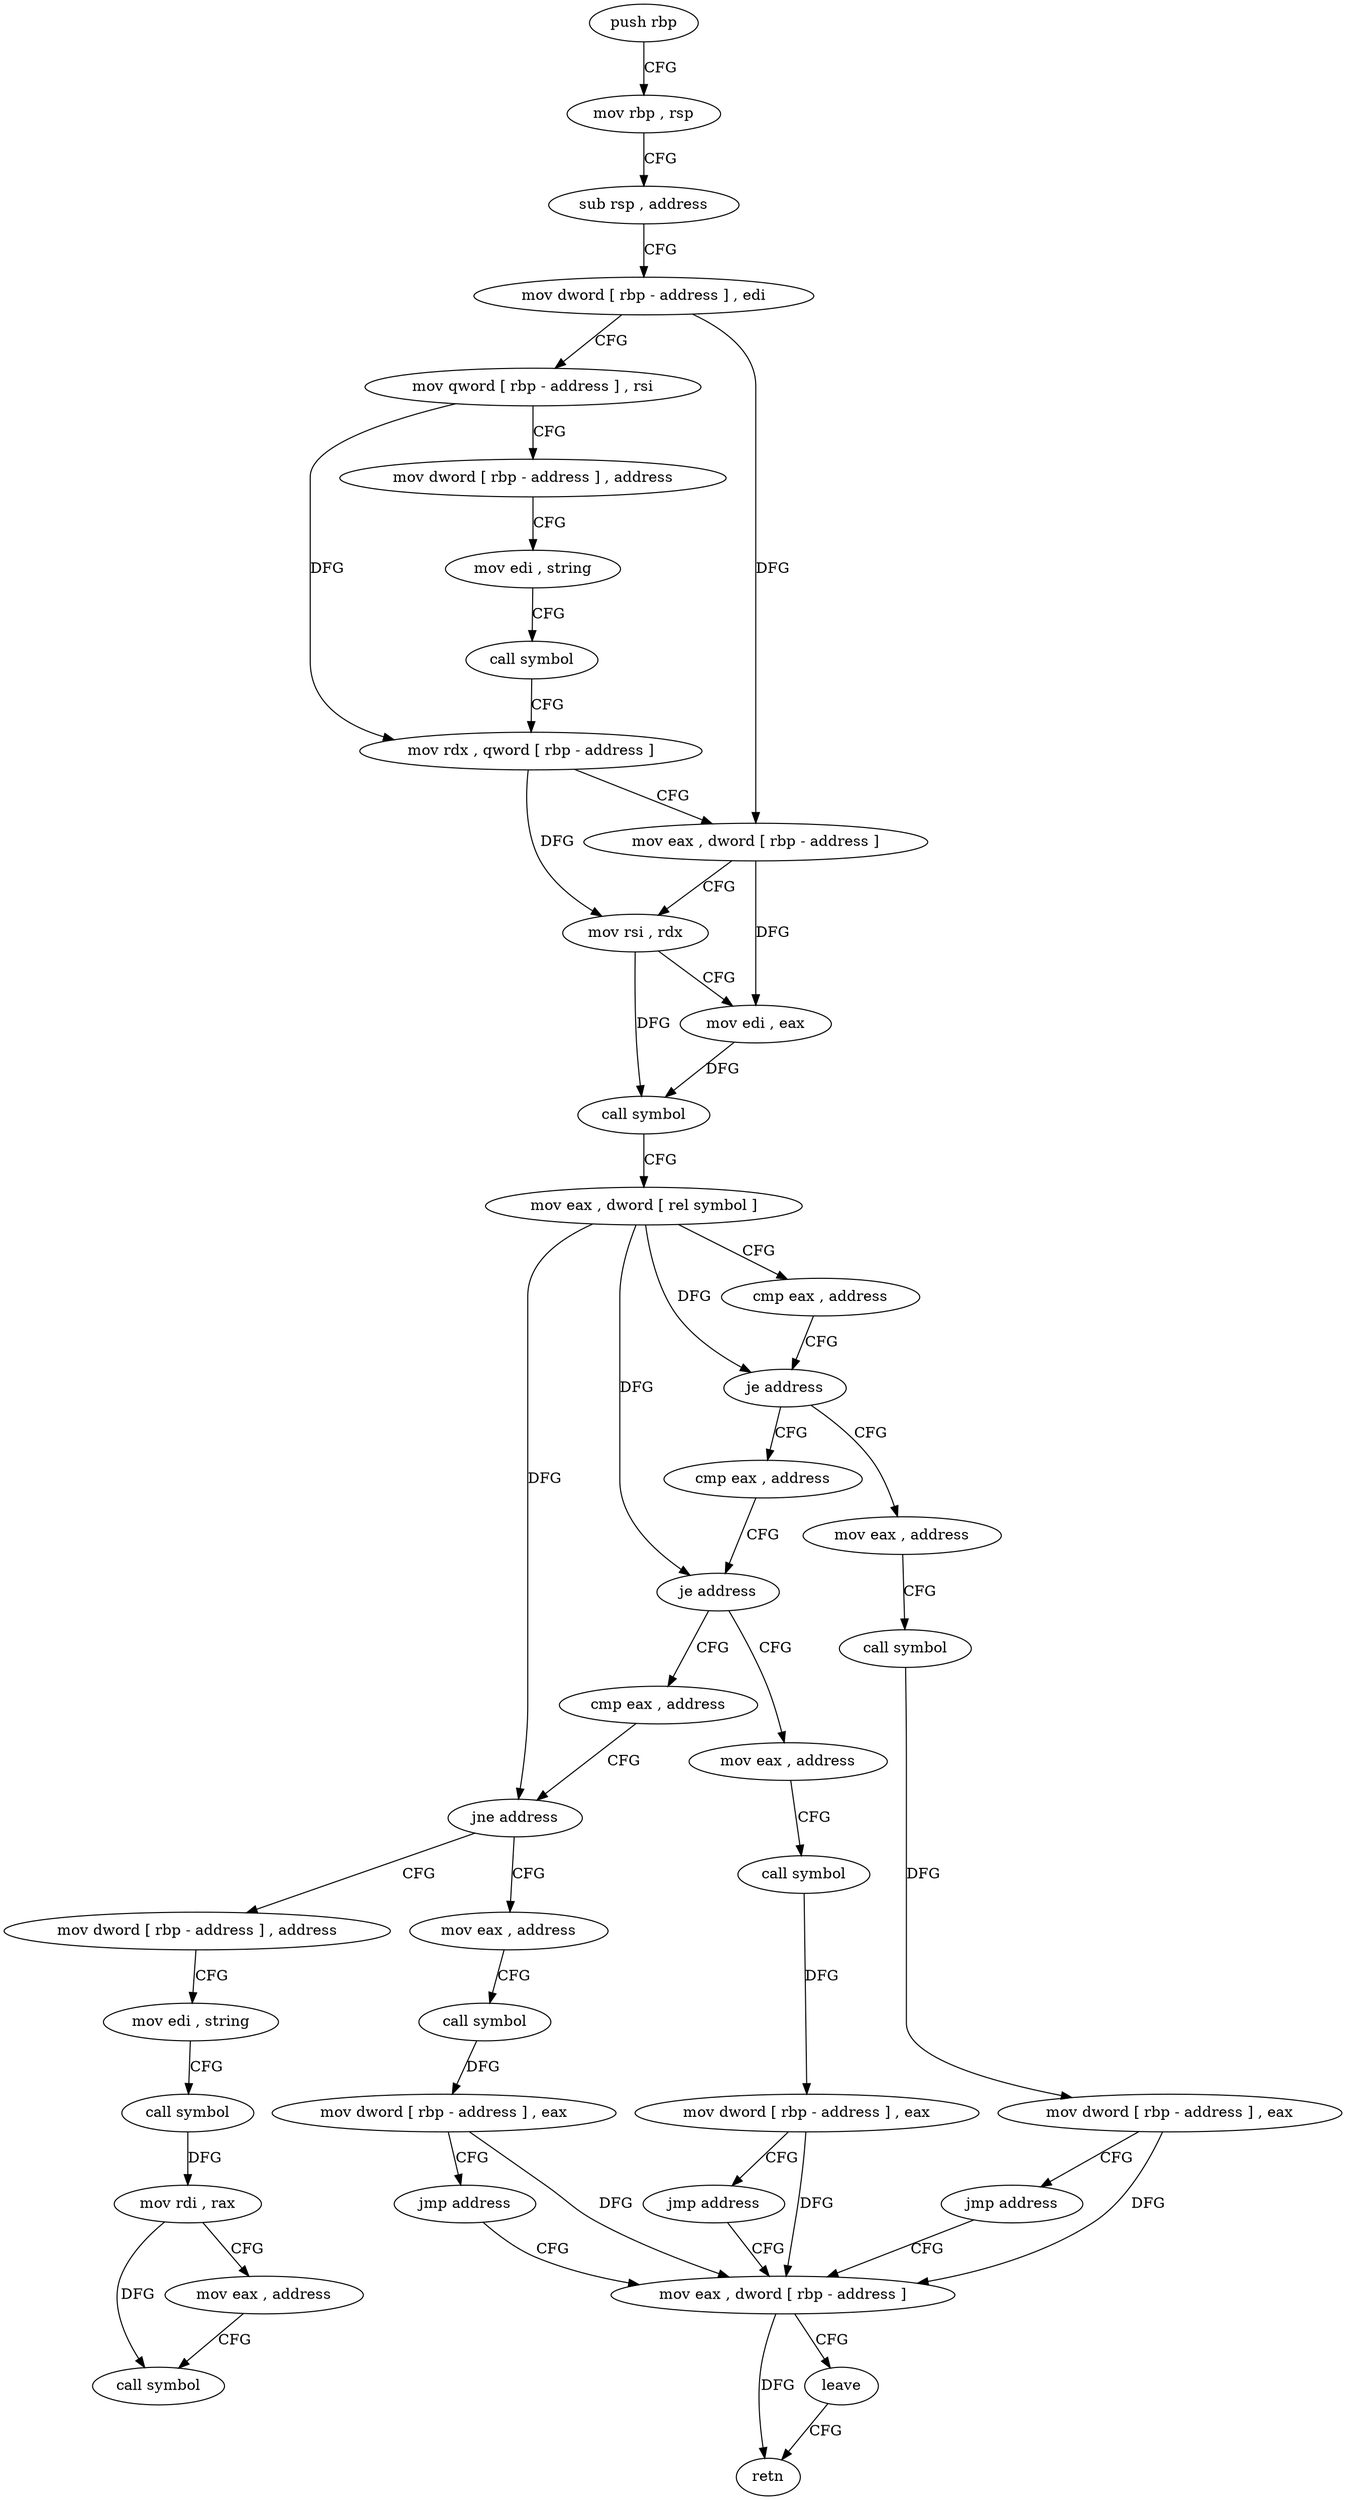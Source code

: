 digraph "func" {
"4219925" [label = "push rbp" ]
"4219926" [label = "mov rbp , rsp" ]
"4219929" [label = "sub rsp , address" ]
"4219933" [label = "mov dword [ rbp - address ] , edi" ]
"4219936" [label = "mov qword [ rbp - address ] , rsi" ]
"4219940" [label = "mov dword [ rbp - address ] , address" ]
"4219947" [label = "mov edi , string" ]
"4219952" [label = "call symbol" ]
"4219957" [label = "mov rdx , qword [ rbp - address ]" ]
"4219961" [label = "mov eax , dword [ rbp - address ]" ]
"4219964" [label = "mov rsi , rdx" ]
"4219967" [label = "mov edi , eax" ]
"4219969" [label = "call symbol" ]
"4219974" [label = "mov eax , dword [ rel symbol ]" ]
"4219980" [label = "cmp eax , address" ]
"4219983" [label = "je address" ]
"4220010" [label = "mov eax , address" ]
"4219985" [label = "cmp eax , address" ]
"4220015" [label = "call symbol" ]
"4220020" [label = "mov dword [ rbp - address ] , eax" ]
"4220023" [label = "jmp address" ]
"4220070" [label = "mov eax , dword [ rbp - address ]" ]
"4219988" [label = "je address" ]
"4220025" [label = "mov eax , address" ]
"4219990" [label = "cmp eax , address" ]
"4220073" [label = "leave" ]
"4220074" [label = "retn" ]
"4220030" [label = "call symbol" ]
"4220035" [label = "mov dword [ rbp - address ] , eax" ]
"4220038" [label = "jmp address" ]
"4219993" [label = "jne address" ]
"4220040" [label = "mov dword [ rbp - address ] , address" ]
"4219995" [label = "mov eax , address" ]
"4220047" [label = "mov edi , string" ]
"4220052" [label = "call symbol" ]
"4220057" [label = "mov rdi , rax" ]
"4220060" [label = "mov eax , address" ]
"4220065" [label = "call symbol" ]
"4220000" [label = "call symbol" ]
"4220005" [label = "mov dword [ rbp - address ] , eax" ]
"4220008" [label = "jmp address" ]
"4219925" -> "4219926" [ label = "CFG" ]
"4219926" -> "4219929" [ label = "CFG" ]
"4219929" -> "4219933" [ label = "CFG" ]
"4219933" -> "4219936" [ label = "CFG" ]
"4219933" -> "4219961" [ label = "DFG" ]
"4219936" -> "4219940" [ label = "CFG" ]
"4219936" -> "4219957" [ label = "DFG" ]
"4219940" -> "4219947" [ label = "CFG" ]
"4219947" -> "4219952" [ label = "CFG" ]
"4219952" -> "4219957" [ label = "CFG" ]
"4219957" -> "4219961" [ label = "CFG" ]
"4219957" -> "4219964" [ label = "DFG" ]
"4219961" -> "4219964" [ label = "CFG" ]
"4219961" -> "4219967" [ label = "DFG" ]
"4219964" -> "4219967" [ label = "CFG" ]
"4219964" -> "4219969" [ label = "DFG" ]
"4219967" -> "4219969" [ label = "DFG" ]
"4219969" -> "4219974" [ label = "CFG" ]
"4219974" -> "4219980" [ label = "CFG" ]
"4219974" -> "4219983" [ label = "DFG" ]
"4219974" -> "4219988" [ label = "DFG" ]
"4219974" -> "4219993" [ label = "DFG" ]
"4219980" -> "4219983" [ label = "CFG" ]
"4219983" -> "4220010" [ label = "CFG" ]
"4219983" -> "4219985" [ label = "CFG" ]
"4220010" -> "4220015" [ label = "CFG" ]
"4219985" -> "4219988" [ label = "CFG" ]
"4220015" -> "4220020" [ label = "DFG" ]
"4220020" -> "4220023" [ label = "CFG" ]
"4220020" -> "4220070" [ label = "DFG" ]
"4220023" -> "4220070" [ label = "CFG" ]
"4220070" -> "4220073" [ label = "CFG" ]
"4220070" -> "4220074" [ label = "DFG" ]
"4219988" -> "4220025" [ label = "CFG" ]
"4219988" -> "4219990" [ label = "CFG" ]
"4220025" -> "4220030" [ label = "CFG" ]
"4219990" -> "4219993" [ label = "CFG" ]
"4220073" -> "4220074" [ label = "CFG" ]
"4220030" -> "4220035" [ label = "DFG" ]
"4220035" -> "4220038" [ label = "CFG" ]
"4220035" -> "4220070" [ label = "DFG" ]
"4220038" -> "4220070" [ label = "CFG" ]
"4219993" -> "4220040" [ label = "CFG" ]
"4219993" -> "4219995" [ label = "CFG" ]
"4220040" -> "4220047" [ label = "CFG" ]
"4219995" -> "4220000" [ label = "CFG" ]
"4220047" -> "4220052" [ label = "CFG" ]
"4220052" -> "4220057" [ label = "DFG" ]
"4220057" -> "4220060" [ label = "CFG" ]
"4220057" -> "4220065" [ label = "DFG" ]
"4220060" -> "4220065" [ label = "CFG" ]
"4220000" -> "4220005" [ label = "DFG" ]
"4220005" -> "4220008" [ label = "CFG" ]
"4220005" -> "4220070" [ label = "DFG" ]
"4220008" -> "4220070" [ label = "CFG" ]
}
